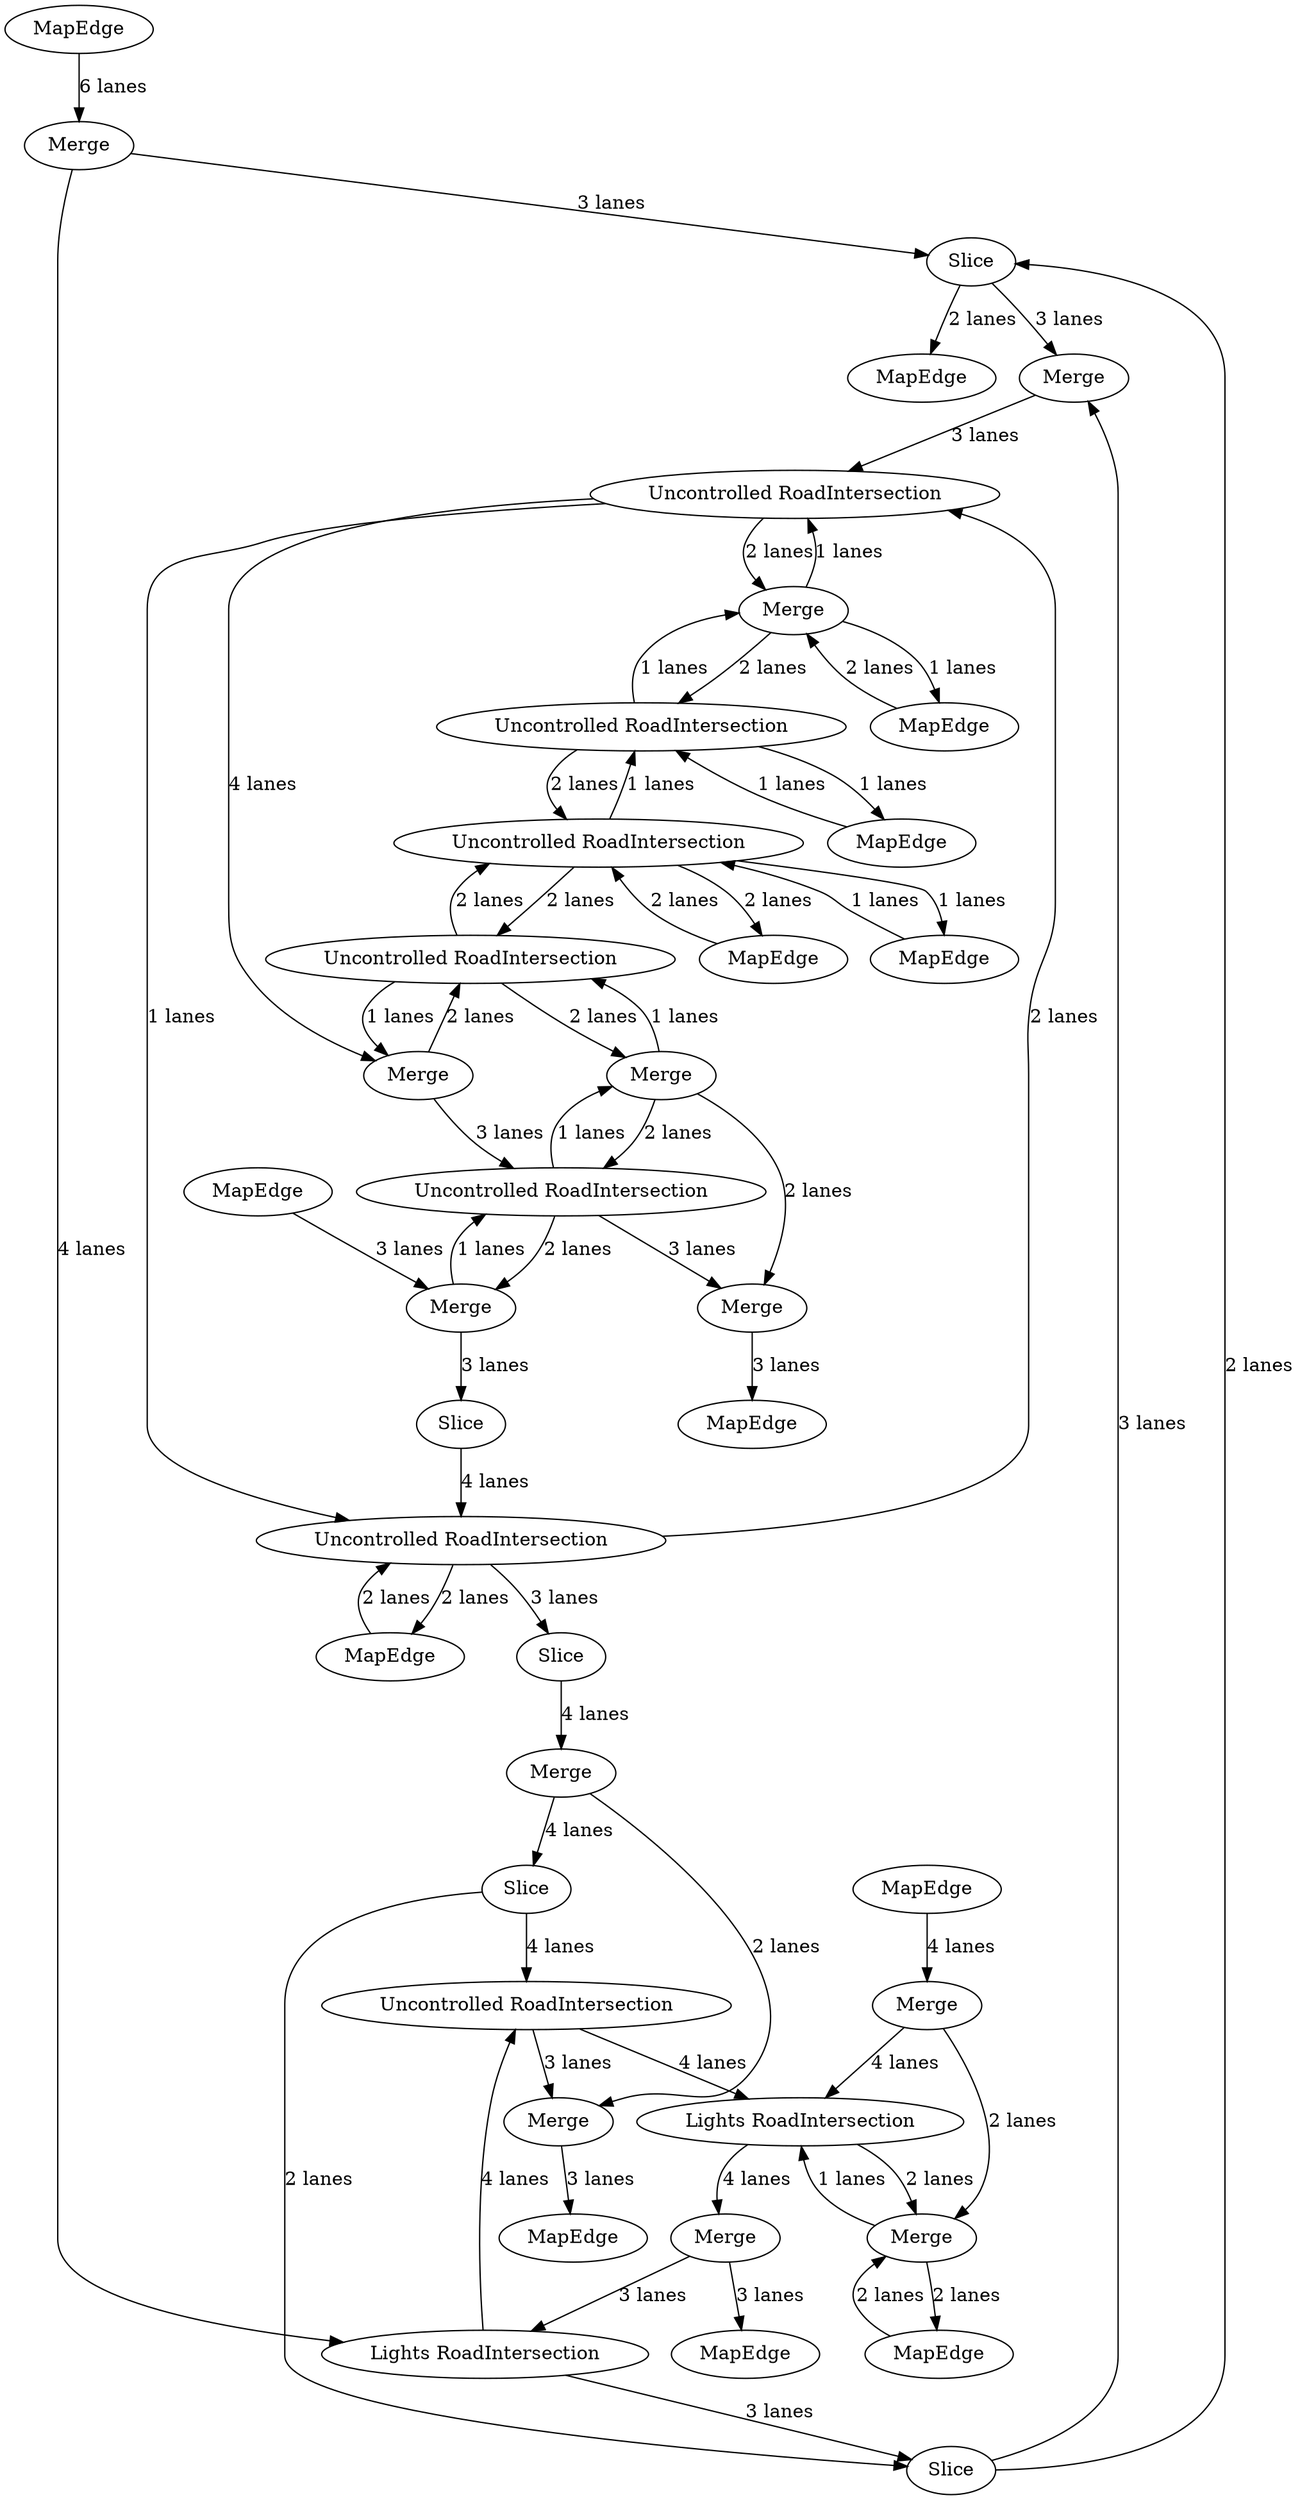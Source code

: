digraph {
    0 [ label = "Merge" ]
    1 [ label = "Merge" ]
    2 [ label = "Merge" ]
    3 [ label = "Uncontrolled RoadIntersection" ]
    4 [ label = "MapEdge" ]
    5 [ label = "Merge" ]
    6 [ label = "Uncontrolled RoadIntersection" ]
    7 [ label = "MapEdge" ]
    8 [ label = "MapEdge" ]
    9 [ label = "Slice" ]
    10 [ label = "Uncontrolled RoadIntersection" ]
    11 [ label = "Merge" ]
    12 [ label = "Merge" ]
    13 [ label = "Uncontrolled RoadIntersection" ]
    14 [ label = "Merge" ]
    15 [ label = "Merge" ]
    16 [ label = "Merge" ]
    17 [ label = "MapEdge" ]
    18 [ label = "Lights RoadIntersection" ]
    19 [ label = "Lights RoadIntersection" ]
    20 [ label = "Merge" ]
    21 [ label = "MapEdge" ]
    22 [ label = "Slice" ]
    23 [ label = "Uncontrolled RoadIntersection" ]
    24 [ label = "MapEdge" ]
    25 [ label = "Merge" ]
    26 [ label = "MapEdge" ]
    27 [ label = "Slice" ]
    28 [ label = "Slice" ]
    29 [ label = "Uncontrolled RoadIntersection" ]
    30 [ label = "Uncontrolled RoadIntersection" ]
    31 [ label = "MapEdge" ]
    32 [ label = "MapEdge" ]
    33 [ label = "Merge" ]
    34 [ label = "MapEdge" ]
    35 [ label = "MapEdge" ]
    36 [ label = "MapEdge" ]
    37 [ label = "Slice" ]
    38 [ label = "MapEdge" ]
    0 -> 9 [ label = "3 lanes" ]
    9 -> 1 [ label = "3 lanes" ]
    2 -> 3 [ label = "2 lanes" ]
    3 -> 2 [ label = "1 lanes" ]
    4 -> 5 [ label = "2 lanes" ]
    5 -> 4 [ label = "1 lanes" ]
    6 -> 7 [ label = "1 lanes" ]
    7 -> 6 [ label = "1 lanes" ]
    9 -> 8 [ label = "2 lanes" ]
    22 -> 9 [ label = "2 lanes" ]
    27 -> 22 [ label = "2 lanes" ]
    5 -> 6 [ label = "2 lanes" ]
    6 -> 5 [ label = "1 lanes" ]
    6 -> 10 [ label = "2 lanes" ]
    10 -> 6 [ label = "1 lanes" ]
    11 -> 12 [ label = "2 lanes" ]
    14 -> 15 [ label = "2 lanes" ]
    16 -> 3 [ label = "3 lanes" ]
    15 -> 17 [ label = "2 lanes" ]
    17 -> 15 [ label = "2 lanes" ]
    18 -> 13 [ label = "4 lanes" ]
    19 -> 20 [ label = "4 lanes" ]
    20 -> 21 [ label = "3 lanes" ]
    13 -> 19 [ label = "4 lanes" ]
    20 -> 18 [ label = "3 lanes" ]
    18 -> 22 [ label = "3 lanes" ]
    22 -> 1 [ label = "3 lanes" ]
    19 -> 15 [ label = "2 lanes" ]
    15 -> 19 [ label = "1 lanes" ]
    16 -> 23 [ label = "2 lanes" ]
    23 -> 16 [ label = "1 lanes" ]
    23 -> 10 [ label = "2 lanes" ]
    10 -> 23 [ label = "2 lanes" ]
    10 -> 24 [ label = "2 lanes" ]
    24 -> 10 [ label = "2 lanes" ]
    2 -> 25 [ label = "2 lanes" ]
    26 -> 14 [ label = "4 lanes" ]
    14 -> 19 [ label = "4 lanes" ]
    11 -> 27 [ label = "4 lanes" ]
    27 -> 13 [ label = "4 lanes" ]
    28 -> 11 [ label = "4 lanes" ]
    29 -> 30 [ label = "2 lanes" ]
    30 -> 29 [ label = "1 lanes" ]
    31 -> 29 [ label = "2 lanes" ]
    29 -> 31 [ label = "2 lanes" ]
    32 -> 33 [ label = "3 lanes" ]
    1 -> 30 [ label = "3 lanes" ]
    30 -> 5 [ label = "2 lanes" ]
    5 -> 30 [ label = "1 lanes" ]
    10 -> 34 [ label = "1 lanes" ]
    34 -> 10 [ label = "1 lanes" ]
    13 -> 12 [ label = "3 lanes" ]
    12 -> 35 [ label = "3 lanes" ]
    0 -> 18 [ label = "4 lanes" ]
    25 -> 36 [ label = "3 lanes" ]
    30 -> 16 [ label = "4 lanes" ]
    37 -> 29 [ label = "4 lanes" ]
    3 -> 33 [ label = "2 lanes" ]
    33 -> 3 [ label = "1 lanes" ]
    33 -> 37 [ label = "3 lanes" ]
    3 -> 25 [ label = "3 lanes" ]
    38 -> 0 [ label = "6 lanes" ]
    23 -> 2 [ label = "2 lanes" ]
    2 -> 23 [ label = "1 lanes" ]
    29 -> 28 [ label = "3 lanes" ]
}
